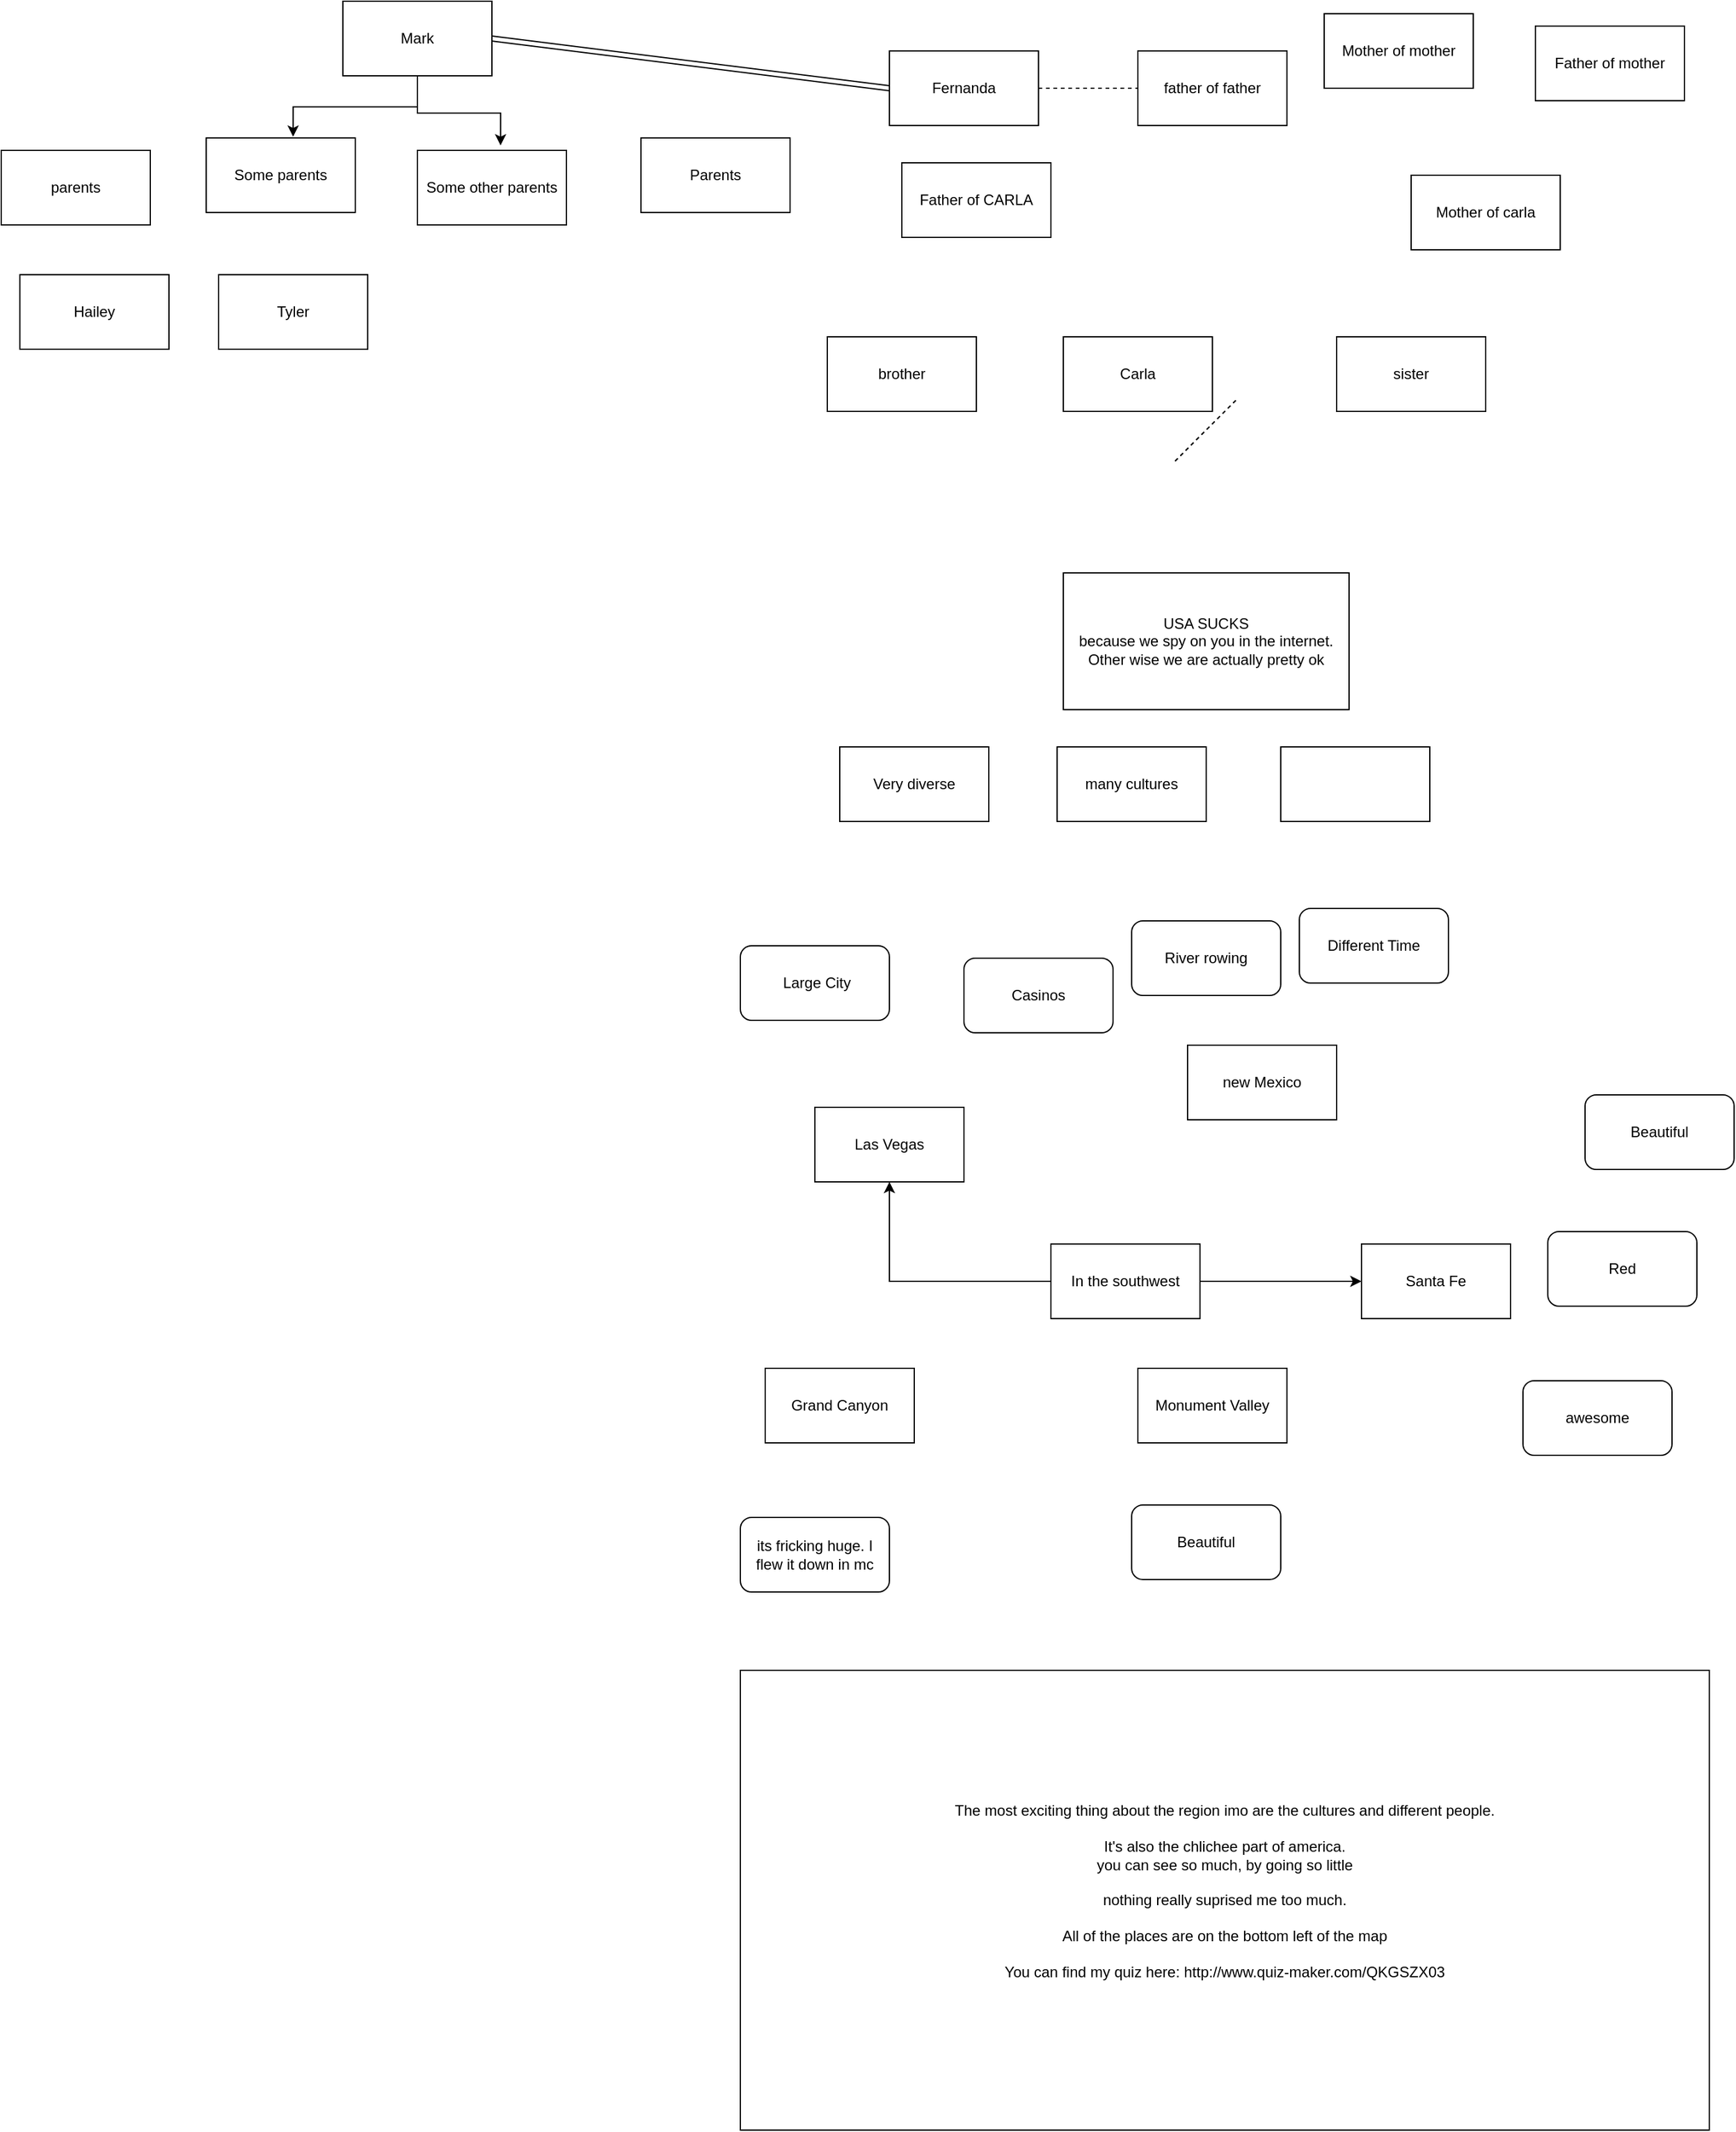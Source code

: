 <mxfile version="13.1.3" type="device"><diagram id="mAn00j7mez04dm9Jxdu2" name="Page-1"><mxGraphModel dx="2032" dy="1892" grid="1" gridSize="10" guides="1" tooltips="1" connect="1" arrows="1" fold="1" page="1" pageScale="1" pageWidth="850" pageHeight="1100" math="0" shadow="0"><root><mxCell id="0"/><mxCell id="1" parent="0"/><mxCell id="YYG3fUHOTRP6-v9QteyQ-6" style="edgeStyle=orthogonalEdgeStyle;rounded=0;orthogonalLoop=1;jettySize=auto;html=1;exitX=1;exitY=0.5;exitDx=0;exitDy=0;entryX=0;entryY=0.5;entryDx=0;entryDy=0;" parent="1" source="YYG3fUHOTRP6-v9QteyQ-1" target="YYG3fUHOTRP6-v9QteyQ-2" edge="1"><mxGeometry relative="1" as="geometry"/></mxCell><mxCell id="YYG3fUHOTRP6-v9QteyQ-8" style="edgeStyle=orthogonalEdgeStyle;rounded=0;orthogonalLoop=1;jettySize=auto;html=1;exitX=0;exitY=0.5;exitDx=0;exitDy=0;entryX=0.5;entryY=1;entryDx=0;entryDy=0;" parent="1" source="YYG3fUHOTRP6-v9QteyQ-1" target="YYG3fUHOTRP6-v9QteyQ-7" edge="1"><mxGeometry relative="1" as="geometry"/></mxCell><mxCell id="YYG3fUHOTRP6-v9QteyQ-1" value="In the southwest" style="rounded=0;whiteSpace=wrap;html=1;" parent="1" vertex="1"><mxGeometry x="300" y="290" width="120" height="60" as="geometry"/></mxCell><mxCell id="YYG3fUHOTRP6-v9QteyQ-2" value="&lt;div&gt;Santa Fe&lt;/div&gt;" style="rounded=0;whiteSpace=wrap;html=1;" parent="1" vertex="1"><mxGeometry x="550" y="290" width="120" height="60" as="geometry"/></mxCell><mxCell id="YYG3fUHOTRP6-v9QteyQ-3" value="&lt;div&gt;Beautiful&lt;/div&gt;" style="rounded=1;whiteSpace=wrap;html=1;" parent="1" vertex="1"><mxGeometry x="730" y="170" width="120" height="60" as="geometry"/></mxCell><mxCell id="YYG3fUHOTRP6-v9QteyQ-4" value="awesome" style="rounded=1;whiteSpace=wrap;html=1;" parent="1" vertex="1"><mxGeometry x="680" y="400" width="120" height="60" as="geometry"/></mxCell><mxCell id="YYG3fUHOTRP6-v9QteyQ-5" value="Red" style="rounded=1;whiteSpace=wrap;html=1;" parent="1" vertex="1"><mxGeometry x="700" y="280" width="120" height="60" as="geometry"/></mxCell><mxCell id="YYG3fUHOTRP6-v9QteyQ-7" value="Las Vegas" style="rounded=0;whiteSpace=wrap;html=1;" parent="1" vertex="1"><mxGeometry x="110" y="180" width="120" height="60" as="geometry"/></mxCell><mxCell id="YYG3fUHOTRP6-v9QteyQ-9" value="Casinos" style="rounded=1;whiteSpace=wrap;html=1;" parent="1" vertex="1"><mxGeometry x="230" y="60" width="120" height="60" as="geometry"/></mxCell><mxCell id="YYG3fUHOTRP6-v9QteyQ-10" value="&amp;nbsp;Large City" style="rounded=1;whiteSpace=wrap;html=1;" parent="1" vertex="1"><mxGeometry x="50" y="50" width="120" height="60" as="geometry"/></mxCell><mxCell id="YYG3fUHOTRP6-v9QteyQ-11" value="Grand Canyon" style="rounded=0;whiteSpace=wrap;html=1;" parent="1" vertex="1"><mxGeometry x="70" y="390" width="120" height="60" as="geometry"/></mxCell><mxCell id="YYG3fUHOTRP6-v9QteyQ-12" value="Monument Valley" style="rounded=0;whiteSpace=wrap;html=1;" parent="1" vertex="1"><mxGeometry x="370" y="390" width="120" height="60" as="geometry"/></mxCell><mxCell id="YYG3fUHOTRP6-v9QteyQ-13" value="new Mexico" style="rounded=0;whiteSpace=wrap;html=1;" parent="1" vertex="1"><mxGeometry x="410" y="130" width="120" height="60" as="geometry"/></mxCell><mxCell id="YYG3fUHOTRP6-v9QteyQ-14" value="its fricking huge. I flew it down in mc" style="rounded=1;whiteSpace=wrap;html=1;" parent="1" vertex="1"><mxGeometry x="50" y="510" width="120" height="60" as="geometry"/></mxCell><mxCell id="YYG3fUHOTRP6-v9QteyQ-15" value="Beautiful" style="rounded=1;whiteSpace=wrap;html=1;" parent="1" vertex="1"><mxGeometry x="365" y="500" width="120" height="60" as="geometry"/></mxCell><mxCell id="YYG3fUHOTRP6-v9QteyQ-16" value="Different Time" style="rounded=1;whiteSpace=wrap;html=1;" parent="1" vertex="1"><mxGeometry x="500" y="20" width="120" height="60" as="geometry"/></mxCell><mxCell id="YYG3fUHOTRP6-v9QteyQ-17" value="River rowing" style="rounded=1;whiteSpace=wrap;html=1;" parent="1" vertex="1"><mxGeometry x="365" y="30" width="120" height="60" as="geometry"/></mxCell><mxCell id="YYG3fUHOTRP6-v9QteyQ-18" value="&lt;div&gt;USA SUCKS&lt;/div&gt;&lt;div&gt;because we spy on you in the internet. Other wise we are actually pretty ok&lt;br&gt;&lt;/div&gt;" style="rounded=0;whiteSpace=wrap;html=1;" parent="1" vertex="1"><mxGeometry x="310" y="-250" width="230" height="110" as="geometry"/></mxCell><mxCell id="YYG3fUHOTRP6-v9QteyQ-19" value="Very diverse" style="rounded=0;whiteSpace=wrap;html=1;" parent="1" vertex="1"><mxGeometry x="130" y="-110" width="120" height="60" as="geometry"/></mxCell><mxCell id="YYG3fUHOTRP6-v9QteyQ-20" value="many cultures" style="rounded=0;whiteSpace=wrap;html=1;" parent="1" vertex="1"><mxGeometry x="305" y="-110" width="120" height="60" as="geometry"/></mxCell><mxCell id="YYG3fUHOTRP6-v9QteyQ-21" value="" style="rounded=0;whiteSpace=wrap;html=1;" parent="1" vertex="1"><mxGeometry x="485" y="-110" width="120" height="60" as="geometry"/></mxCell><mxCell id="YYG3fUHOTRP6-v9QteyQ-22" value="&lt;div&gt;The most exciting thing about the region imo are the cultures and different people.&lt;/div&gt;&lt;div&gt;&lt;br&gt;&lt;/div&gt;&lt;div&gt;It's also the chlichee part of america.&lt;/div&gt;&lt;div&gt;you can see so much, by going so little&lt;/div&gt;&lt;div&gt;&lt;br&gt;&lt;/div&gt;&lt;div&gt;nothing really suprised me too much.&lt;/div&gt;&lt;div&gt;&lt;br&gt;&lt;/div&gt;&lt;div&gt;All of the places are on the bottom left of the map&lt;/div&gt;&lt;div&gt;&lt;br&gt;&lt;/div&gt;&lt;div&gt;You can find my quiz here: http://www.quiz-maker.com/QKGSZX03&lt;br&gt;&lt;/div&gt;&lt;div&gt;&lt;br&gt;&lt;/div&gt;" style="rounded=0;whiteSpace=wrap;html=1;" parent="1" vertex="1"><mxGeometry x="50" y="633" width="780" height="370" as="geometry"/></mxCell><mxCell id="D2jpH8Qn9OzpNz0cEszQ-1" value="Father of CARLA" style="rounded=0;whiteSpace=wrap;html=1;" vertex="1" parent="1"><mxGeometry x="180" y="-580" width="120" height="60" as="geometry"/></mxCell><mxCell id="D2jpH8Qn9OzpNz0cEszQ-2" value="Mother of carla" style="rounded=0;whiteSpace=wrap;html=1;" vertex="1" parent="1"><mxGeometry x="590" y="-570" width="120" height="60" as="geometry"/></mxCell><mxCell id="D2jpH8Qn9OzpNz0cEszQ-20" style="edgeStyle=orthogonalEdgeStyle;rounded=0;orthogonalLoop=1;jettySize=auto;html=1;exitX=0.5;exitY=1;exitDx=0;exitDy=0;entryX=0.583;entryY=-0.017;entryDx=0;entryDy=0;entryPerimeter=0;" edge="1" parent="1" source="D2jpH8Qn9OzpNz0cEszQ-3" target="D2jpH8Qn9OzpNz0cEszQ-15"><mxGeometry relative="1" as="geometry"/></mxCell><mxCell id="D2jpH8Qn9OzpNz0cEszQ-21" style="edgeStyle=orthogonalEdgeStyle;rounded=0;orthogonalLoop=1;jettySize=auto;html=1;exitX=0.5;exitY=1;exitDx=0;exitDy=0;entryX=0.558;entryY=-0.067;entryDx=0;entryDy=0;entryPerimeter=0;" edge="1" parent="1" source="D2jpH8Qn9OzpNz0cEszQ-3" target="D2jpH8Qn9OzpNz0cEszQ-16"><mxGeometry relative="1" as="geometry"/></mxCell><mxCell id="D2jpH8Qn9OzpNz0cEszQ-3" value="Mark" style="rounded=0;whiteSpace=wrap;html=1;" vertex="1" parent="1"><mxGeometry x="-270" y="-710" width="120" height="60" as="geometry"/></mxCell><mxCell id="D2jpH8Qn9OzpNz0cEszQ-4" value="Fernanda" style="rounded=0;whiteSpace=wrap;html=1;" vertex="1" parent="1"><mxGeometry x="170" y="-670" width="120" height="60" as="geometry"/></mxCell><mxCell id="D2jpH8Qn9OzpNz0cEszQ-5" value="Mother of mother" style="rounded=0;whiteSpace=wrap;html=1;" vertex="1" parent="1"><mxGeometry x="520" y="-700" width="120" height="60" as="geometry"/></mxCell><mxCell id="D2jpH8Qn9OzpNz0cEszQ-6" value="Father of mother" style="rounded=0;whiteSpace=wrap;html=1;" vertex="1" parent="1"><mxGeometry x="690" y="-690" width="120" height="60" as="geometry"/></mxCell><mxCell id="D2jpH8Qn9OzpNz0cEszQ-7" value="father of father" style="rounded=0;whiteSpace=wrap;html=1;" vertex="1" parent="1"><mxGeometry x="370" y="-670" width="120" height="60" as="geometry"/></mxCell><mxCell id="D2jpH8Qn9OzpNz0cEszQ-8" value="Carla" style="rounded=0;whiteSpace=wrap;html=1;" vertex="1" parent="1"><mxGeometry x="310" y="-440" width="120" height="60" as="geometry"/></mxCell><mxCell id="D2jpH8Qn9OzpNz0cEszQ-9" value="sister" style="rounded=0;whiteSpace=wrap;html=1;" vertex="1" parent="1"><mxGeometry x="530" y="-440" width="120" height="60" as="geometry"/></mxCell><mxCell id="D2jpH8Qn9OzpNz0cEszQ-10" value="brother" style="rounded=0;whiteSpace=wrap;html=1;" vertex="1" parent="1"><mxGeometry x="120" y="-440" width="120" height="60" as="geometry"/></mxCell><mxCell id="D2jpH8Qn9OzpNz0cEszQ-11" value="" style="endArrow=none;dashed=1;html=1;" edge="1" parent="1"><mxGeometry width="50" height="50" relative="1" as="geometry"><mxPoint x="400" y="-340" as="sourcePoint"/><mxPoint x="450" y="-390" as="targetPoint"/></mxGeometry></mxCell><mxCell id="D2jpH8Qn9OzpNz0cEszQ-12" value="" style="endArrow=none;dashed=1;html=1;" edge="1" parent="1"><mxGeometry width="50" height="50" relative="1" as="geometry"><mxPoint x="400" y="-340" as="sourcePoint"/><mxPoint x="450" y="-390" as="targetPoint"/></mxGeometry></mxCell><mxCell id="D2jpH8Qn9OzpNz0cEszQ-13" value="" style="endArrow=none;dashed=1;html=1;exitX=1;exitY=0.5;exitDx=0;exitDy=0;entryX=0;entryY=0.5;entryDx=0;entryDy=0;" edge="1" parent="1" source="D2jpH8Qn9OzpNz0cEszQ-4" target="D2jpH8Qn9OzpNz0cEszQ-7"><mxGeometry width="50" height="50" relative="1" as="geometry"><mxPoint x="300" y="-610" as="sourcePoint"/><mxPoint x="350" y="-660" as="targetPoint"/></mxGeometry></mxCell><mxCell id="D2jpH8Qn9OzpNz0cEszQ-14" value="" style="shape=link;html=1;exitX=1;exitY=0.5;exitDx=0;exitDy=0;entryX=0;entryY=0.5;entryDx=0;entryDy=0;" edge="1" parent="1" source="D2jpH8Qn9OzpNz0cEszQ-3" target="D2jpH8Qn9OzpNz0cEszQ-4"><mxGeometry width="50" height="50" relative="1" as="geometry"><mxPoint x="130" y="-590" as="sourcePoint"/><mxPoint x="180" y="-640" as="targetPoint"/></mxGeometry></mxCell><mxCell id="D2jpH8Qn9OzpNz0cEszQ-15" value="Some parents" style="rounded=0;whiteSpace=wrap;html=1;" vertex="1" parent="1"><mxGeometry x="-380" y="-600" width="120" height="60" as="geometry"/></mxCell><mxCell id="D2jpH8Qn9OzpNz0cEszQ-16" value="Some other parents" style="rounded=0;whiteSpace=wrap;html=1;" vertex="1" parent="1"><mxGeometry x="-210" y="-590" width="120" height="60" as="geometry"/></mxCell><mxCell id="D2jpH8Qn9OzpNz0cEszQ-17" value="Hailey" style="rounded=0;whiteSpace=wrap;html=1;" vertex="1" parent="1"><mxGeometry x="-530" y="-490" width="120" height="60" as="geometry"/></mxCell><mxCell id="D2jpH8Qn9OzpNz0cEszQ-18" value="parents" style="rounded=0;whiteSpace=wrap;html=1;" vertex="1" parent="1"><mxGeometry x="-545" y="-590" width="120" height="60" as="geometry"/></mxCell><mxCell id="D2jpH8Qn9OzpNz0cEszQ-19" value="Parents" style="rounded=0;whiteSpace=wrap;html=1;" vertex="1" parent="1"><mxGeometry x="-30" y="-600" width="120" height="60" as="geometry"/></mxCell><mxCell id="D2jpH8Qn9OzpNz0cEszQ-22" value="Tyler" style="rounded=0;whiteSpace=wrap;html=1;" vertex="1" parent="1"><mxGeometry x="-370" y="-490" width="120" height="60" as="geometry"/></mxCell></root></mxGraphModel></diagram></mxfile>